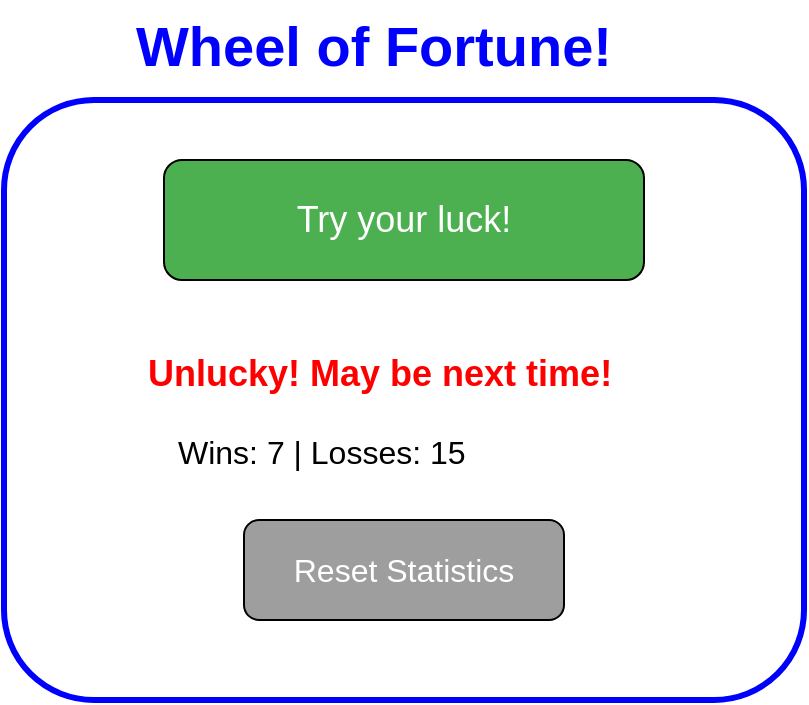 <mxfile>
    <diagram id="5TirflTdHdzXRFElVMiw" name="Page-1">
        <mxGraphModel dx="267" dy="379" grid="1" gridSize="10" guides="1" tooltips="1" connect="1" arrows="1" fold="1" page="1" pageScale="1" pageWidth="850" pageHeight="1100" math="0" shadow="0">
            <root>
                <mxCell id="0"/>
                <mxCell id="1" parent="0"/>
                <mxCell id="2" value="" style="rounded=1;whiteSpace=wrap;html=1;strokeColor=#0000FF;strokeWidth=3;fillColor=none" vertex="1" parent="1">
                    <mxGeometry x="200" y="70" width="400" height="300" as="geometry"/>
                </mxCell>
                <mxCell id="3" value="Wheel of Fortune!" style="text;html=1;fontSize=28;fontColor=#0000FF;fontStyle=1" vertex="1" parent="1">
                    <mxGeometry x="264" y="20" width="300" height="50" as="geometry"/>
                </mxCell>
                <mxCell id="4" value="Try your luck!" style="rounded=1;whiteSpace=wrap;html=1;fillColor=#4CAF50;fontColor=#FFFFFF;fontSize=18" vertex="1" parent="1">
                    <mxGeometry x="280" y="100" width="240" height="60" as="geometry"/>
                </mxCell>
                <mxCell id="5" value="Unlucky! May be next time!" style="text;html=1;fontColor=#FF0000;fontSize=18;fontStyle=1" vertex="1" parent="1">
                    <mxGeometry x="270" y="190" width="270" height="40" as="geometry"/>
                </mxCell>
                <mxCell id="6" value="Wins: 7 | Losses: 15" style="text;html=1;fontSize=16" vertex="1" parent="1">
                    <mxGeometry x="285" y="230" width="240" height="40" as="geometry"/>
                </mxCell>
                <mxCell id="7" value="Reset Statistics" style="rounded=1;whiteSpace=wrap;html=1;fillColor=#9E9E9E;fontColor=#FFFFFF;fontSize=16" vertex="1" parent="1">
                    <mxGeometry x="320" y="280" width="160" height="50" as="geometry"/>
                </mxCell>
            </root>
        </mxGraphModel>
    </diagram>
</mxfile>